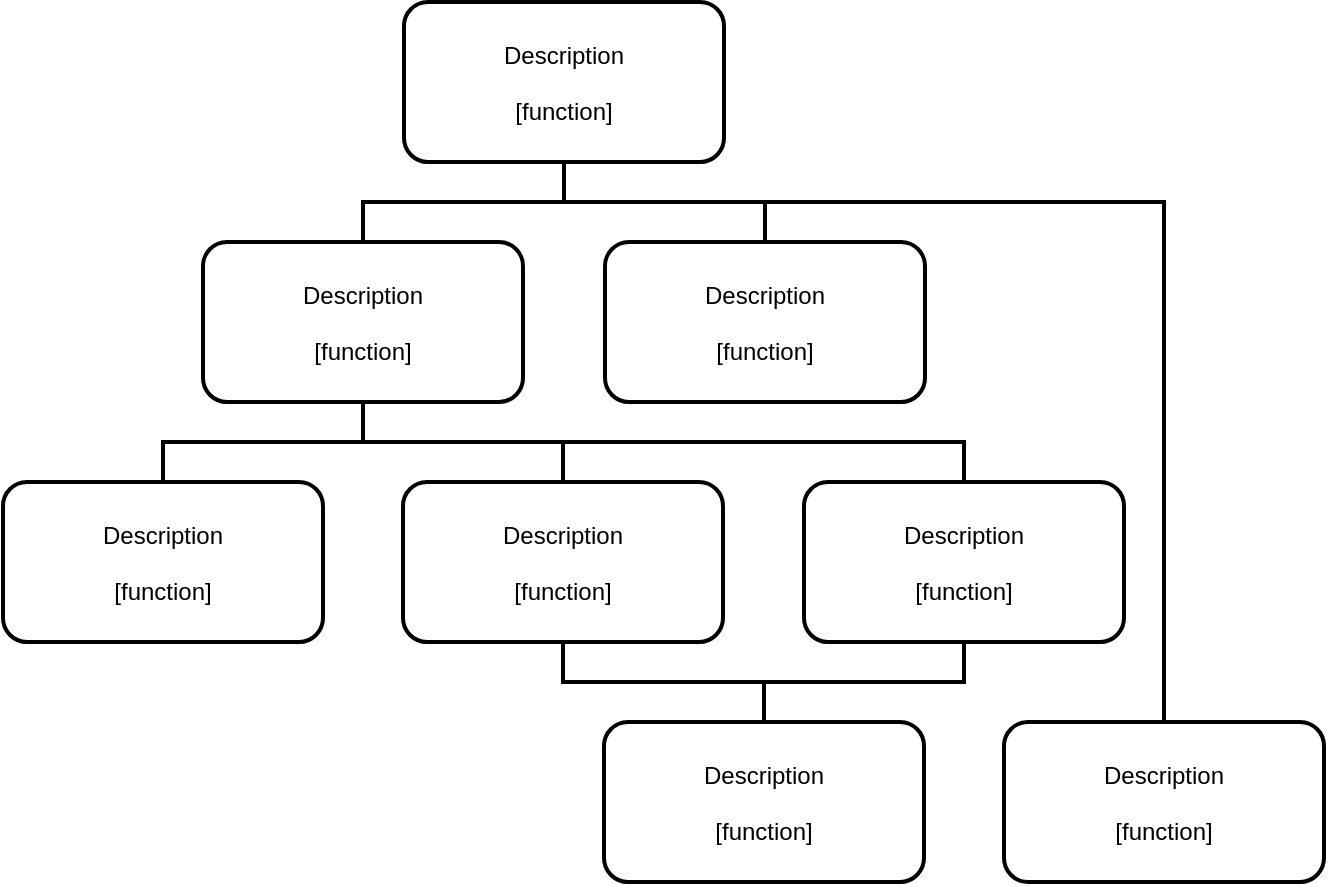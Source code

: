 <mxfile scale="1" border="0" disableSvgWarning="true">
    <diagram id="3mQajCpfwHifORi3GhFC" name="Page-1">
        <mxGraphModel dx="1772" dy="1636" grid="1" gridSize="20" guides="1" tooltips="1" connect="1" arrows="1" fold="1" page="1" pageScale="1" pageWidth="827" pageHeight="1169" math="0" shadow="0">
            <root>
                <mxCell id="0"/>
                <mxCell id="1" parent="0"/>
                <mxCell id="98" value="" style="edgeStyle=elbowEdgeStyle;exitX=0.5;exitY=1;exitDx=0;exitDy=0;entryX=0.5;entryY=0;entryDx=0;entryDy=0;fontFamily=Lucida Console;fontColor=default;endArrow=none;endFill=0;elbow=vertical;rounded=0;strokeWidth=2;" parent="1" source="64" target="95" edge="1">
                    <mxGeometry relative="1" as="geometry">
                        <Array as="points">
                            <mxPoint x="275" y="100"/>
                        </Array>
                    </mxGeometry>
                </mxCell>
                <mxCell id="64" value="Description&#10;&#10;[function]" style="rounded=1;fillColor=none;strokeWidth=2;" parent="1" vertex="1">
                    <mxGeometry x="160" width="160" height="80" as="geometry"/>
                </mxCell>
                <mxCell id="100" style="edgeStyle=elbowEdgeStyle;shape=connector;rounded=0;elbow=vertical;html=1;exitX=0.5;exitY=0;exitDx=0;exitDy=0;entryX=0.5;entryY=1;entryDx=0;entryDy=0;labelBackgroundColor=default;fontFamily=Lucida Console;fontSize=11;fontColor=default;endArrow=none;endFill=0;strokeColor=default;strokeWidth=2;" parent="1" source="91" target="64" edge="1">
                    <mxGeometry relative="1" as="geometry">
                        <Array as="points">
                            <mxPoint x="250" y="100"/>
                            <mxPoint x="200" y="150"/>
                        </Array>
                    </mxGeometry>
                </mxCell>
                <mxCell id="102" value="" style="edgeStyle=elbowEdgeStyle;shape=connector;rounded=0;elbow=vertical;html=1;labelBackgroundColor=default;fontFamily=Lucida Console;fontSize=11;fontColor=default;endArrow=none;endFill=0;strokeColor=default;entryX=0.5;entryY=0;entryDx=0;entryDy=0;exitX=0.5;exitY=1;exitDx=0;exitDy=0;strokeWidth=2;" parent="1" source="91" target="101" edge="1">
                    <mxGeometry relative="1" as="geometry">
                        <mxPoint x="75" y="390" as="targetPoint"/>
                        <Array as="points">
                            <mxPoint x="140" y="220"/>
                            <mxPoint x="150" y="225"/>
                        </Array>
                    </mxGeometry>
                </mxCell>
                <mxCell id="91" value="Description&#10;&#10;[function]" style="rounded=1;fillColor=none;glass=0;sketch=0;connectable=1;strokeWidth=2;" parent="1" vertex="1">
                    <mxGeometry x="59.5" y="120" width="160" height="80" as="geometry"/>
                </mxCell>
                <mxCell id="95" value="Description&#10;&#10;[function]" style="rounded=1;fillColor=none;glass=0;sketch=0;connectable=1;strokeWidth=2;" parent="1" vertex="1">
                    <mxGeometry x="260.5" y="120" width="160" height="80" as="geometry"/>
                </mxCell>
                <mxCell id="101" value="Description&#10;&#10;[function]" style="rounded=1;fillColor=none;glass=0;sketch=0;connectable=1;strokeWidth=2;" parent="1" vertex="1">
                    <mxGeometry x="-40.5" y="240" width="160" height="80" as="geometry"/>
                </mxCell>
                <mxCell id="104" style="edgeStyle=elbowEdgeStyle;shape=connector;rounded=0;elbow=vertical;html=1;exitX=0.5;exitY=0;exitDx=0;exitDy=0;entryX=0.5;entryY=1;entryDx=0;entryDy=0;labelBackgroundColor=default;fontFamily=Lucida Console;fontSize=11;fontColor=default;endArrow=none;endFill=0;strokeColor=default;strokeWidth=2;" parent="1" source="103" target="91" edge="1">
                    <mxGeometry relative="1" as="geometry">
                        <Array as="points">
                            <mxPoint x="200" y="220"/>
                            <mxPoint x="200" y="225"/>
                            <mxPoint x="225" y="225"/>
                        </Array>
                    </mxGeometry>
                </mxCell>
                <mxCell id="103" value="Description&#10;&#10;[function]" style="rounded=1;fillColor=none;glass=0;sketch=0;connectable=1;strokeWidth=2;" parent="1" vertex="1">
                    <mxGeometry x="159.5" y="240" width="160" height="80" as="geometry"/>
                </mxCell>
                <mxCell id="106" style="edgeStyle=elbowEdgeStyle;shape=connector;rounded=0;elbow=vertical;html=1;exitX=0.5;exitY=0;exitDx=0;exitDy=0;entryX=0.5;entryY=1;entryDx=0;entryDy=0;labelBackgroundColor=default;fontFamily=Lucida Console;fontSize=11;fontColor=default;endArrow=none;endFill=0;strokeColor=default;strokeWidth=2;" parent="1" source="105" target="91" edge="1">
                    <mxGeometry relative="1" as="geometry">
                        <Array as="points">
                            <mxPoint x="220" y="220"/>
                            <mxPoint x="325" y="225"/>
                        </Array>
                    </mxGeometry>
                </mxCell>
                <mxCell id="105" value="Description&#10;&#10;[function]" style="rounded=1;fillColor=none;glass=0;sketch=0;connectable=1;strokeWidth=2;" parent="1" vertex="1">
                    <mxGeometry x="360" y="240" width="160" height="80" as="geometry"/>
                </mxCell>
                <mxCell id="108" style="edgeStyle=elbowEdgeStyle;shape=connector;rounded=0;elbow=vertical;html=1;exitX=0.5;exitY=0;exitDx=0;exitDy=0;entryX=0.5;entryY=1;entryDx=0;entryDy=0;labelBackgroundColor=default;fontFamily=Lucida Console;fontSize=18;fontColor=default;endArrow=none;endFill=0;strokeColor=default;strokeWidth=2;" parent="1" source="107" target="64" edge="1">
                    <mxGeometry relative="1" as="geometry">
                        <Array as="points">
                            <mxPoint x="475" y="100"/>
                        </Array>
                    </mxGeometry>
                </mxCell>
                <mxCell id="107" value="Description&#10;&#10;[function]" style="rounded=1;fillColor=none;glass=0;sketch=0;connectable=1;strokeWidth=2;" parent="1" vertex="1">
                    <mxGeometry x="460" y="360" width="160" height="80" as="geometry"/>
                </mxCell>
                <mxCell id="110" style="edgeStyle=elbowEdgeStyle;shape=connector;rounded=0;elbow=vertical;html=1;exitX=0.5;exitY=0;exitDx=0;exitDy=0;entryX=0.5;entryY=1;entryDx=0;entryDy=0;labelBackgroundColor=default;fontFamily=Lucida Console;fontSize=18;fontColor=default;endArrow=none;endFill=0;strokeColor=default;strokeWidth=2;" parent="1" source="109" target="103" edge="1">
                    <mxGeometry relative="1" as="geometry">
                        <Array as="points">
                            <mxPoint x="300" y="340"/>
                            <mxPoint x="325" y="350"/>
                        </Array>
                    </mxGeometry>
                </mxCell>
                <mxCell id="111" style="edgeStyle=elbowEdgeStyle;shape=connector;rounded=0;elbow=vertical;html=1;exitX=0.5;exitY=0;exitDx=0;exitDy=0;entryX=0.5;entryY=1;entryDx=0;entryDy=0;labelBackgroundColor=default;fontFamily=Lucida Console;fontSize=18;fontColor=default;endArrow=none;endFill=0;strokeColor=default;strokeWidth=2;" parent="1" source="109" target="105" edge="1">
                    <mxGeometry relative="1" as="geometry">
                        <Array as="points">
                            <mxPoint x="400" y="340"/>
                            <mxPoint x="425" y="350"/>
                        </Array>
                    </mxGeometry>
                </mxCell>
                <mxCell id="109" value="Description&#10;&#10;[function]" style="rounded=1;fillColor=none;glass=0;sketch=0;connectable=1;strokeWidth=2;" parent="1" vertex="1">
                    <mxGeometry x="260" y="360" width="160" height="80" as="geometry"/>
                </mxCell>
            </root>
        </mxGraphModel>
    </diagram>
</mxfile>
